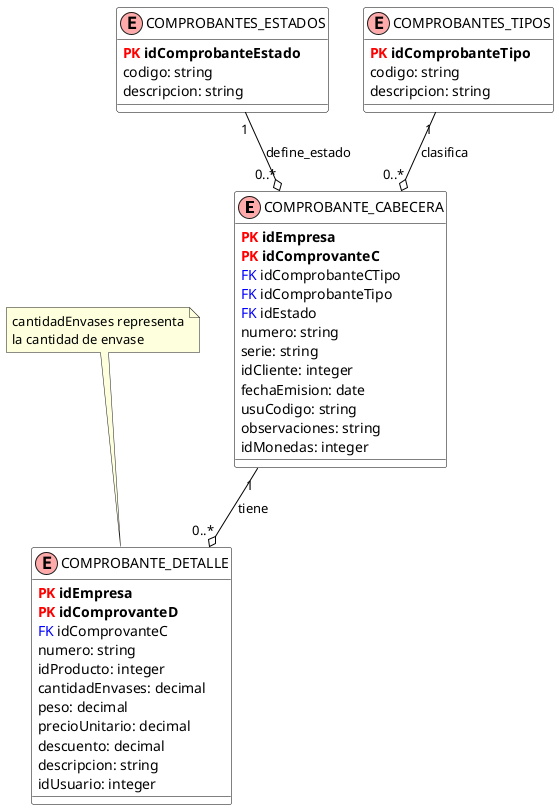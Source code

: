 @startuml

' Estilo del diagrama
!define ENTITY(name,desc) class name as "desc" << (E,#FFAAAA) >>
!define PK(x) <b><color:red>PK</color> x</b>
!define FK(x) <color:blue>FK</color> x
skinparam class {
    BackgroundColor White
    ArrowColor Black
    BorderColor Black
}

' Definición de entidades
ENTITY(ComprobanteCabecera, "COMPROBANTE_CABECERA") {
    PK(idEmpresa)
    PK(idComprovanteC)
    FK(idComprobanteCTipo)
    FK(idComprobanteTipo)
    FK(idEstado)
    numero: string
    serie: string
    idCliente: integer
    fechaEmision: date
    usuCodigo: string
    observaciones: string
    idMonedas: integer
}

ENTITY(ComprobanteDetalle, "COMPROBANTE_DETALLE") {
    PK(idEmpresa)
    PK(idComprovanteD)
    FK(idComprovanteC)
    numero: string
    idProducto: integer
    cantidadEnvases: decimal
    peso: decimal
    precioUnitario: decimal
    descuento: decimal
    descripcion: string
    idUsuario: integer
}

ENTITY(ComprobantesEstados, "COMPROBANTES_ESTADOS") {
    PK(idComprobanteEstado)
    codigo: string
    descripcion: string
}

ENTITY(ComprobantesTipos, "COMPROBANTES_TIPOS") {
    PK(idComprobanteTipo)
    codigo: string
    descripcion: string
}

' Relaciones
ComprobanteCabecera "1" --o "0..*" ComprobanteDetalle : tiene
ComprobantesEstados "1" --o "0..*" ComprobanteCabecera : define_estado
ComprobantesTipos "1" --o "0..*" ComprobanteCabecera : clasifica

note "cantidadEnvases representa\nla cantidad de envase" as N1
N1 .. ComprobanteDetalle

@enduml